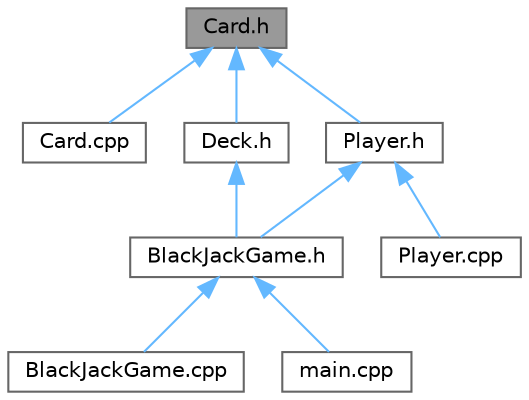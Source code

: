 digraph "Card.h"
{
 // INTERACTIVE_SVG=YES
 // LATEX_PDF_SIZE
  bgcolor="transparent";
  edge [fontname=Helvetica,fontsize=10,labelfontname=Helvetica,labelfontsize=10];
  node [fontname=Helvetica,fontsize=10,shape=box,height=0.2,width=0.4];
  Node1 [id="Node000001",label="Card.h",height=0.2,width=0.4,color="gray40", fillcolor="grey60", style="filled", fontcolor="black",tooltip="Playing card class implementation."];
  Node1 -> Node2 [id="edge17_Node000001_Node000002",dir="back",color="steelblue1",style="solid",tooltip=" "];
  Node2 [id="Node000002",label="Card.cpp",height=0.2,width=0.4,color="grey40", fillcolor="white", style="filled",URL="$_card_8cpp.html",tooltip="Implementation of Card class."];
  Node1 -> Node3 [id="edge18_Node000001_Node000003",dir="back",color="steelblue1",style="solid",tooltip=" "];
  Node3 [id="Node000003",label="Deck.h",height=0.2,width=0.4,color="grey40", fillcolor="white", style="filled",URL="$_deck_8h.html",tooltip="Template class for a card deck implementation."];
  Node3 -> Node4 [id="edge19_Node000003_Node000004",dir="back",color="steelblue1",style="solid",tooltip=" "];
  Node4 [id="Node000004",label="BlackJackGame.h",height=0.2,width=0.4,color="grey40", fillcolor="white", style="filled",URL="$_black_jack_game_8h.html",tooltip="Main game controller class for Blackjack card game."];
  Node4 -> Node5 [id="edge20_Node000004_Node000005",dir="back",color="steelblue1",style="solid",tooltip=" "];
  Node5 [id="Node000005",label="BlackJackGame.cpp",height=0.2,width=0.4,color="grey40", fillcolor="white", style="filled",URL="$_black_jack_game_8cpp.html",tooltip="Implementation of BlackJack game controller class."];
  Node4 -> Node6 [id="edge21_Node000004_Node000006",dir="back",color="steelblue1",style="solid",tooltip=" "];
  Node6 [id="Node000006",label="main.cpp",height=0.2,width=0.4,color="grey40", fillcolor="white", style="filled",URL="$main_8cpp.html",tooltip="Main entry point for Blackjack game."];
  Node1 -> Node7 [id="edge22_Node000001_Node000007",dir="back",color="steelblue1",style="solid",tooltip=" "];
  Node7 [id="Node000007",label="Player.h",height=0.2,width=0.4,color="grey40", fillcolor="white", style="filled",URL="$_player_8h.html",tooltip="Base player class and derived player types for blackjack."];
  Node7 -> Node4 [id="edge23_Node000007_Node000004",dir="back",color="steelblue1",style="solid",tooltip=" "];
  Node7 -> Node8 [id="edge24_Node000007_Node000008",dir="back",color="steelblue1",style="solid",tooltip=" "];
  Node8 [id="Node000008",label="Player.cpp",height=0.2,width=0.4,color="grey40", fillcolor="white", style="filled",URL="$_player_8cpp.html",tooltip="Implementation of Player base class and derived Human/Dealer classes."];
}
